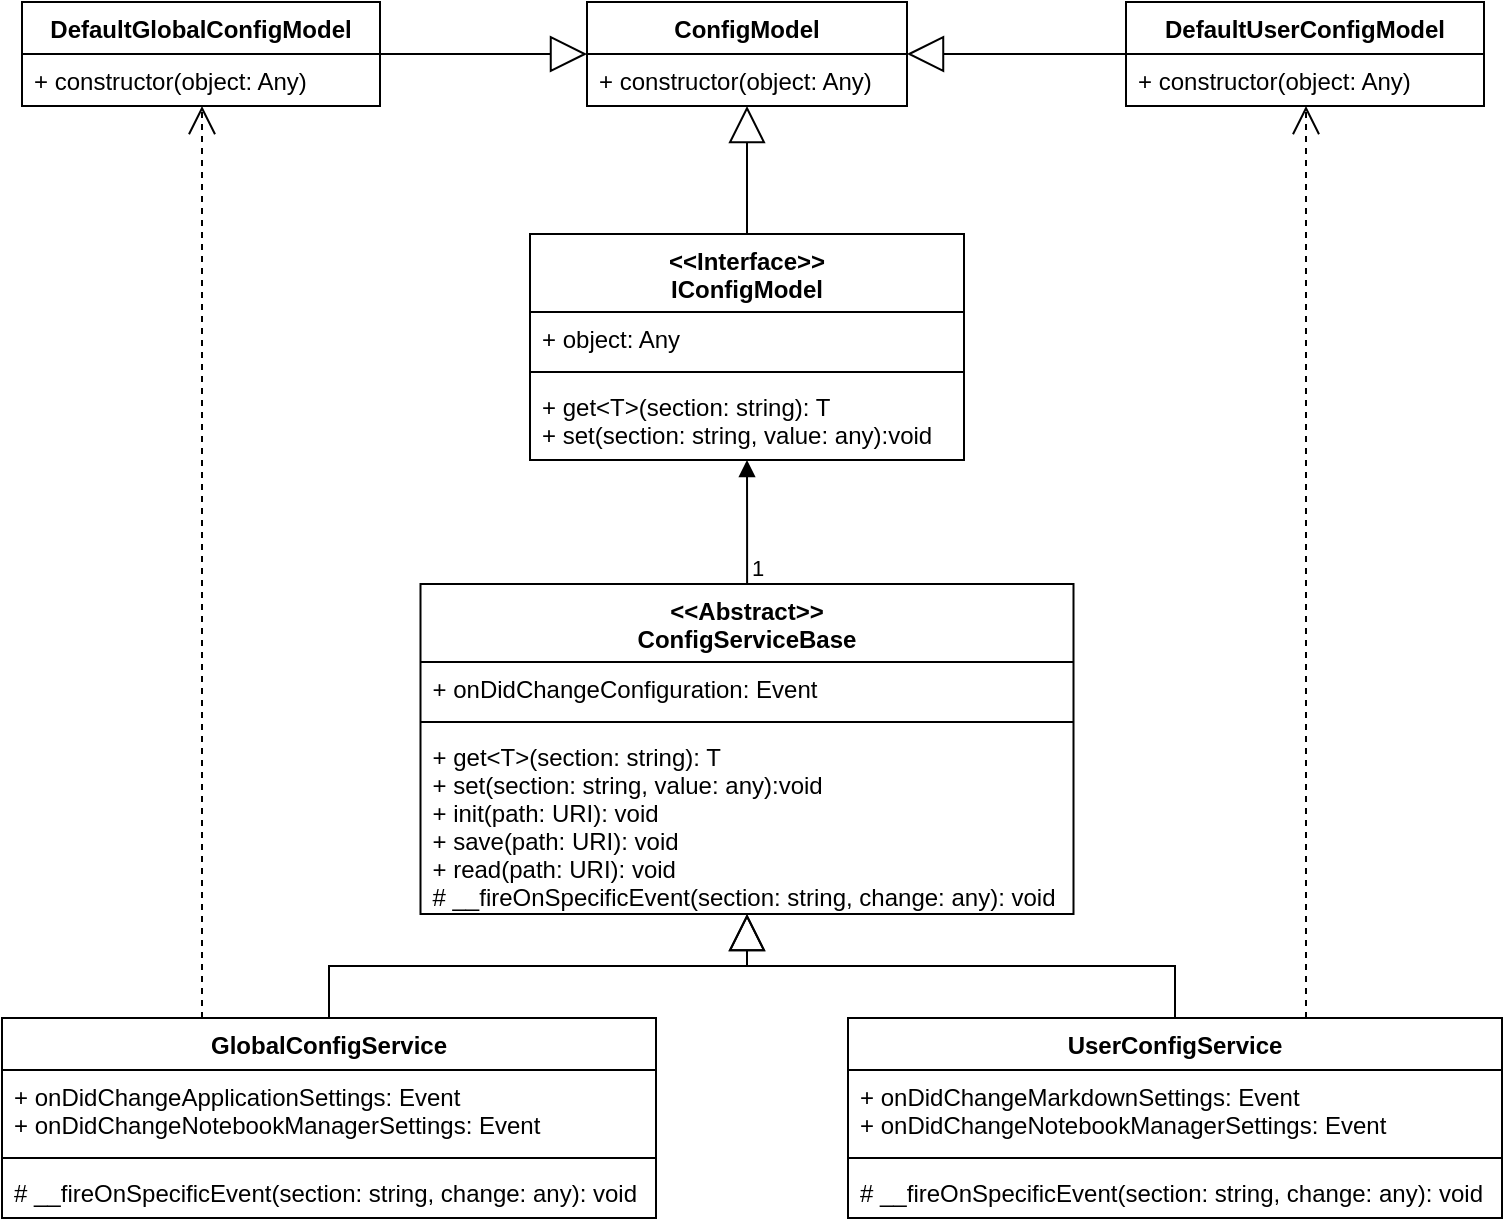 <mxfile version="15.8.4" type="device"><diagram id="xYTUcl0d4m-oNYUOZtbU" name="Page-1"><mxGraphModel dx="1102" dy="857" grid="0" gridSize="10" guides="1" tooltips="1" connect="1" arrows="1" fold="1" page="1" pageScale="1" pageWidth="1169" pageHeight="827" math="0" shadow="0"><root><mxCell id="0"/><mxCell id="1" parent="0"/><mxCell id="qw94F0oYQzDVM1gTyYYT-1" value="&lt;&lt;Interface&gt;&gt;&#10;IConfigModel" style="swimlane;fontStyle=1;align=center;verticalAlign=top;childLayout=stackLayout;horizontal=1;startSize=39;horizontalStack=0;resizeParent=1;resizeParentMax=0;resizeLast=0;collapsible=1;marginBottom=0;" vertex="1" parent="1"><mxGeometry x="420" y="231" width="217" height="113" as="geometry"/></mxCell><mxCell id="qw94F0oYQzDVM1gTyYYT-2" value="+ object: Any" style="text;strokeColor=none;fillColor=none;align=left;verticalAlign=top;spacingLeft=4;spacingRight=4;overflow=hidden;rotatable=0;points=[[0,0.5],[1,0.5]];portConstraint=eastwest;" vertex="1" parent="qw94F0oYQzDVM1gTyYYT-1"><mxGeometry y="39" width="217" height="26" as="geometry"/></mxCell><mxCell id="qw94F0oYQzDVM1gTyYYT-3" value="" style="line;strokeWidth=1;fillColor=none;align=left;verticalAlign=middle;spacingTop=-1;spacingLeft=3;spacingRight=3;rotatable=0;labelPosition=right;points=[];portConstraint=eastwest;" vertex="1" parent="qw94F0oYQzDVM1gTyYYT-1"><mxGeometry y="65" width="217" height="8" as="geometry"/></mxCell><mxCell id="qw94F0oYQzDVM1gTyYYT-4" value="+ get&lt;T&gt;(section: string): T&#10;+ set(section: string, value: any):void" style="text;strokeColor=none;fillColor=none;align=left;verticalAlign=top;spacingLeft=4;spacingRight=4;overflow=hidden;rotatable=0;points=[[0,0.5],[1,0.5]];portConstraint=eastwest;" vertex="1" parent="qw94F0oYQzDVM1gTyYYT-1"><mxGeometry y="73" width="217" height="40" as="geometry"/></mxCell><mxCell id="qw94F0oYQzDVM1gTyYYT-14" value="" style="endArrow=block;endSize=16;endFill=0;html=1;rounded=0;" edge="1" parent="1" source="qw94F0oYQzDVM1gTyYYT-1" target="qw94F0oYQzDVM1gTyYYT-32"><mxGeometry width="160" relative="1" as="geometry"><mxPoint x="574" y="436" as="sourcePoint"/><mxPoint x="528.5" y="177" as="targetPoint"/></mxGeometry></mxCell><mxCell id="qw94F0oYQzDVM1gTyYYT-15" value="&lt;&lt;Abstract&gt;&gt;&#10;ConfigServiceBase" style="swimlane;fontStyle=1;align=center;verticalAlign=top;childLayout=stackLayout;horizontal=1;startSize=39;horizontalStack=0;resizeParent=1;resizeParentMax=0;resizeLast=0;collapsible=1;marginBottom=0;" vertex="1" parent="1"><mxGeometry x="365.25" y="406" width="326.5" height="165" as="geometry"/></mxCell><mxCell id="qw94F0oYQzDVM1gTyYYT-16" value="+ onDidChangeConfiguration: Event" style="text;strokeColor=none;fillColor=none;align=left;verticalAlign=top;spacingLeft=4;spacingRight=4;overflow=hidden;rotatable=0;points=[[0,0.5],[1,0.5]];portConstraint=eastwest;" vertex="1" parent="qw94F0oYQzDVM1gTyYYT-15"><mxGeometry y="39" width="326.5" height="26" as="geometry"/></mxCell><mxCell id="qw94F0oYQzDVM1gTyYYT-17" value="" style="line;strokeWidth=1;fillColor=none;align=left;verticalAlign=middle;spacingTop=-1;spacingLeft=3;spacingRight=3;rotatable=0;labelPosition=right;points=[];portConstraint=eastwest;" vertex="1" parent="qw94F0oYQzDVM1gTyYYT-15"><mxGeometry y="65" width="326.5" height="8" as="geometry"/></mxCell><mxCell id="qw94F0oYQzDVM1gTyYYT-18" value="+ get&lt;T&gt;(section: string): T&#10;+ set(section: string, value: any):void&#10;+ init(path: URI): void&#10;+ save(path: URI): void&#10;+ read(path: URI): void&#10;# __fireOnSpecificEvent(section: string, change: any): void" style="text;strokeColor=none;fillColor=none;align=left;verticalAlign=top;spacingLeft=4;spacingRight=4;overflow=hidden;rotatable=0;points=[[0,0.5],[1,0.5]];portConstraint=eastwest;" vertex="1" parent="qw94F0oYQzDVM1gTyYYT-15"><mxGeometry y="73" width="326.5" height="92" as="geometry"/></mxCell><mxCell id="qw94F0oYQzDVM1gTyYYT-19" value="" style="endArrow=block;endFill=1;html=1;edgeStyle=orthogonalEdgeStyle;align=left;verticalAlign=top;rounded=0;" edge="1" parent="1" source="qw94F0oYQzDVM1gTyYYT-15" target="qw94F0oYQzDVM1gTyYYT-1"><mxGeometry x="-0.597" y="-21" relative="1" as="geometry"><mxPoint x="574" y="536" as="sourcePoint"/><mxPoint x="734" y="536" as="targetPoint"/><mxPoint as="offset"/></mxGeometry></mxCell><mxCell id="qw94F0oYQzDVM1gTyYYT-20" value="1" style="edgeLabel;resizable=0;html=1;align=left;verticalAlign=bottom;" connectable="0" vertex="1" parent="qw94F0oYQzDVM1gTyYYT-19"><mxGeometry x="-1" relative="1" as="geometry"/></mxCell><mxCell id="qw94F0oYQzDVM1gTyYYT-21" value="GlobalConfigService" style="swimlane;fontStyle=1;align=center;verticalAlign=top;childLayout=stackLayout;horizontal=1;startSize=26;horizontalStack=0;resizeParent=1;resizeParentMax=0;resizeLast=0;collapsible=1;marginBottom=0;" vertex="1" parent="1"><mxGeometry x="156" y="623" width="327" height="100" as="geometry"/></mxCell><mxCell id="qw94F0oYQzDVM1gTyYYT-22" value="+ onDidChangeApplicationSettings: Event&#10;+ onDidChangeNotebookManagerSettings: Event" style="text;strokeColor=none;fillColor=none;align=left;verticalAlign=top;spacingLeft=4;spacingRight=4;overflow=hidden;rotatable=0;points=[[0,0.5],[1,0.5]];portConstraint=eastwest;" vertex="1" parent="qw94F0oYQzDVM1gTyYYT-21"><mxGeometry y="26" width="327" height="40" as="geometry"/></mxCell><mxCell id="qw94F0oYQzDVM1gTyYYT-23" value="" style="line;strokeWidth=1;fillColor=none;align=left;verticalAlign=middle;spacingTop=-1;spacingLeft=3;spacingRight=3;rotatable=0;labelPosition=right;points=[];portConstraint=eastwest;" vertex="1" parent="qw94F0oYQzDVM1gTyYYT-21"><mxGeometry y="66" width="327" height="8" as="geometry"/></mxCell><mxCell id="qw94F0oYQzDVM1gTyYYT-24" value="# __fireOnSpecificEvent(section: string, change: any): void" style="text;strokeColor=none;fillColor=none;align=left;verticalAlign=top;spacingLeft=4;spacingRight=4;overflow=hidden;rotatable=0;points=[[0,0.5],[1,0.5]];portConstraint=eastwest;" vertex="1" parent="qw94F0oYQzDVM1gTyYYT-21"><mxGeometry y="74" width="327" height="26" as="geometry"/></mxCell><mxCell id="qw94F0oYQzDVM1gTyYYT-25" value="UserConfigService" style="swimlane;fontStyle=1;align=center;verticalAlign=top;childLayout=stackLayout;horizontal=1;startSize=26;horizontalStack=0;resizeParent=1;resizeParentMax=0;resizeLast=0;collapsible=1;marginBottom=0;" vertex="1" parent="1"><mxGeometry x="579" y="623" width="327" height="100" as="geometry"/></mxCell><mxCell id="qw94F0oYQzDVM1gTyYYT-26" value="+ onDidChangeMarkdownSettings: Event&#10;+ onDidChangeNotebookManagerSettings: Event" style="text;strokeColor=none;fillColor=none;align=left;verticalAlign=top;spacingLeft=4;spacingRight=4;overflow=hidden;rotatable=0;points=[[0,0.5],[1,0.5]];portConstraint=eastwest;" vertex="1" parent="qw94F0oYQzDVM1gTyYYT-25"><mxGeometry y="26" width="327" height="40" as="geometry"/></mxCell><mxCell id="qw94F0oYQzDVM1gTyYYT-27" value="" style="line;strokeWidth=1;fillColor=none;align=left;verticalAlign=middle;spacingTop=-1;spacingLeft=3;spacingRight=3;rotatable=0;labelPosition=right;points=[];portConstraint=eastwest;" vertex="1" parent="qw94F0oYQzDVM1gTyYYT-25"><mxGeometry y="66" width="327" height="8" as="geometry"/></mxCell><mxCell id="qw94F0oYQzDVM1gTyYYT-28" value="# __fireOnSpecificEvent(section: string, change: any): void" style="text;strokeColor=none;fillColor=none;align=left;verticalAlign=top;spacingLeft=4;spacingRight=4;overflow=hidden;rotatable=0;points=[[0,0.5],[1,0.5]];portConstraint=eastwest;" vertex="1" parent="qw94F0oYQzDVM1gTyYYT-25"><mxGeometry y="74" width="327" height="26" as="geometry"/></mxCell><mxCell id="qw94F0oYQzDVM1gTyYYT-29" value="" style="endArrow=block;endSize=16;endFill=0;html=1;rounded=0;edgeStyle=elbowEdgeStyle;elbow=vertical;" edge="1" parent="1" source="qw94F0oYQzDVM1gTyYYT-21" target="qw94F0oYQzDVM1gTyYYT-15"><mxGeometry width="160" relative="1" as="geometry"><mxPoint x="574" y="436" as="sourcePoint"/><mxPoint x="734" y="436" as="targetPoint"/></mxGeometry></mxCell><mxCell id="qw94F0oYQzDVM1gTyYYT-31" value="" style="endArrow=block;endSize=16;endFill=0;html=1;rounded=0;edgeStyle=elbowEdgeStyle;elbow=vertical;" edge="1" parent="1" source="qw94F0oYQzDVM1gTyYYT-25" target="qw94F0oYQzDVM1gTyYYT-15"><mxGeometry width="160" relative="1" as="geometry"><mxPoint x="386.14" y="633" as="sourcePoint"/><mxPoint x="445.045" y="581" as="targetPoint"/></mxGeometry></mxCell><mxCell id="qw94F0oYQzDVM1gTyYYT-32" value="ConfigModel" style="swimlane;fontStyle=1;align=center;verticalAlign=top;childLayout=stackLayout;horizontal=1;startSize=26;horizontalStack=0;resizeParent=1;resizeParentMax=0;resizeLast=0;collapsible=1;marginBottom=0;" vertex="1" parent="1"><mxGeometry x="448.5" y="115" width="160" height="52" as="geometry"/></mxCell><mxCell id="qw94F0oYQzDVM1gTyYYT-33" value="+ constructor(object: Any)" style="text;strokeColor=none;fillColor=none;align=left;verticalAlign=top;spacingLeft=4;spacingRight=4;overflow=hidden;rotatable=0;points=[[0,0.5],[1,0.5]];portConstraint=eastwest;" vertex="1" parent="qw94F0oYQzDVM1gTyYYT-32"><mxGeometry y="26" width="160" height="26" as="geometry"/></mxCell><mxCell id="qw94F0oYQzDVM1gTyYYT-36" value="DefaultGlobalConfigModel" style="swimlane;fontStyle=1;align=center;verticalAlign=top;childLayout=stackLayout;horizontal=1;startSize=26;horizontalStack=0;resizeParent=1;resizeParentMax=0;resizeLast=0;collapsible=1;marginBottom=0;" vertex="1" parent="1"><mxGeometry x="166" y="115" width="179" height="52" as="geometry"/></mxCell><mxCell id="qw94F0oYQzDVM1gTyYYT-37" value="+ constructor(object: Any)" style="text;strokeColor=none;fillColor=none;align=left;verticalAlign=top;spacingLeft=4;spacingRight=4;overflow=hidden;rotatable=0;points=[[0,0.5],[1,0.5]];portConstraint=eastwest;" vertex="1" parent="qw94F0oYQzDVM1gTyYYT-36"><mxGeometry y="26" width="179" height="26" as="geometry"/></mxCell><mxCell id="qw94F0oYQzDVM1gTyYYT-38" value="DefaultUserConfigModel" style="swimlane;fontStyle=1;align=center;verticalAlign=top;childLayout=stackLayout;horizontal=1;startSize=26;horizontalStack=0;resizeParent=1;resizeParentMax=0;resizeLast=0;collapsible=1;marginBottom=0;" vertex="1" parent="1"><mxGeometry x="718" y="115" width="179" height="52" as="geometry"/></mxCell><mxCell id="qw94F0oYQzDVM1gTyYYT-39" value="+ constructor(object: Any)" style="text;strokeColor=none;fillColor=none;align=left;verticalAlign=top;spacingLeft=4;spacingRight=4;overflow=hidden;rotatable=0;points=[[0,0.5],[1,0.5]];portConstraint=eastwest;" vertex="1" parent="qw94F0oYQzDVM1gTyYYT-38"><mxGeometry y="26" width="179" height="26" as="geometry"/></mxCell><mxCell id="qw94F0oYQzDVM1gTyYYT-40" value="" style="endArrow=block;endSize=16;endFill=0;html=1;rounded=0;" edge="1" parent="1" source="qw94F0oYQzDVM1gTyYYT-36" target="qw94F0oYQzDVM1gTyYYT-32"><mxGeometry width="160" relative="1" as="geometry"><mxPoint x="538.5" y="241" as="sourcePoint"/><mxPoint x="538.5" y="177" as="targetPoint"/></mxGeometry></mxCell><mxCell id="qw94F0oYQzDVM1gTyYYT-41" value="" style="endArrow=block;endSize=16;endFill=0;html=1;rounded=0;" edge="1" parent="1" source="qw94F0oYQzDVM1gTyYYT-38" target="qw94F0oYQzDVM1gTyYYT-32"><mxGeometry width="160" relative="1" as="geometry"><mxPoint x="355" y="151" as="sourcePoint"/><mxPoint x="458.5" y="151" as="targetPoint"/></mxGeometry></mxCell><mxCell id="qw94F0oYQzDVM1gTyYYT-42" value="" style="endArrow=open;endSize=12;dashed=1;html=1;rounded=0;elbow=vertical;edgeStyle=orthogonalEdgeStyle;" edge="1" parent="1" source="qw94F0oYQzDVM1gTyYYT-21" target="qw94F0oYQzDVM1gTyYYT-36"><mxGeometry x="0.073" y="-36" width="160" relative="1" as="geometry"><mxPoint x="485" y="479" as="sourcePoint"/><mxPoint x="209" y="345" as="targetPoint"/><Array as="points"><mxPoint x="256" y="431"/><mxPoint x="256" y="431"/></Array><mxPoint as="offset"/></mxGeometry></mxCell><mxCell id="qw94F0oYQzDVM1gTyYYT-43" value="" style="endArrow=open;endSize=12;dashed=1;html=1;rounded=0;elbow=vertical;edgeStyle=orthogonalEdgeStyle;" edge="1" parent="1" source="qw94F0oYQzDVM1gTyYYT-25" target="qw94F0oYQzDVM1gTyYYT-38"><mxGeometry x="0.073" y="-36" width="160" relative="1" as="geometry"><mxPoint x="284" y="625" as="sourcePoint"/><mxPoint x="284" y="169" as="targetPoint"/><Array as="points"><mxPoint x="808" y="441"/><mxPoint x="808" y="441"/></Array><mxPoint as="offset"/></mxGeometry></mxCell></root></mxGraphModel></diagram></mxfile>